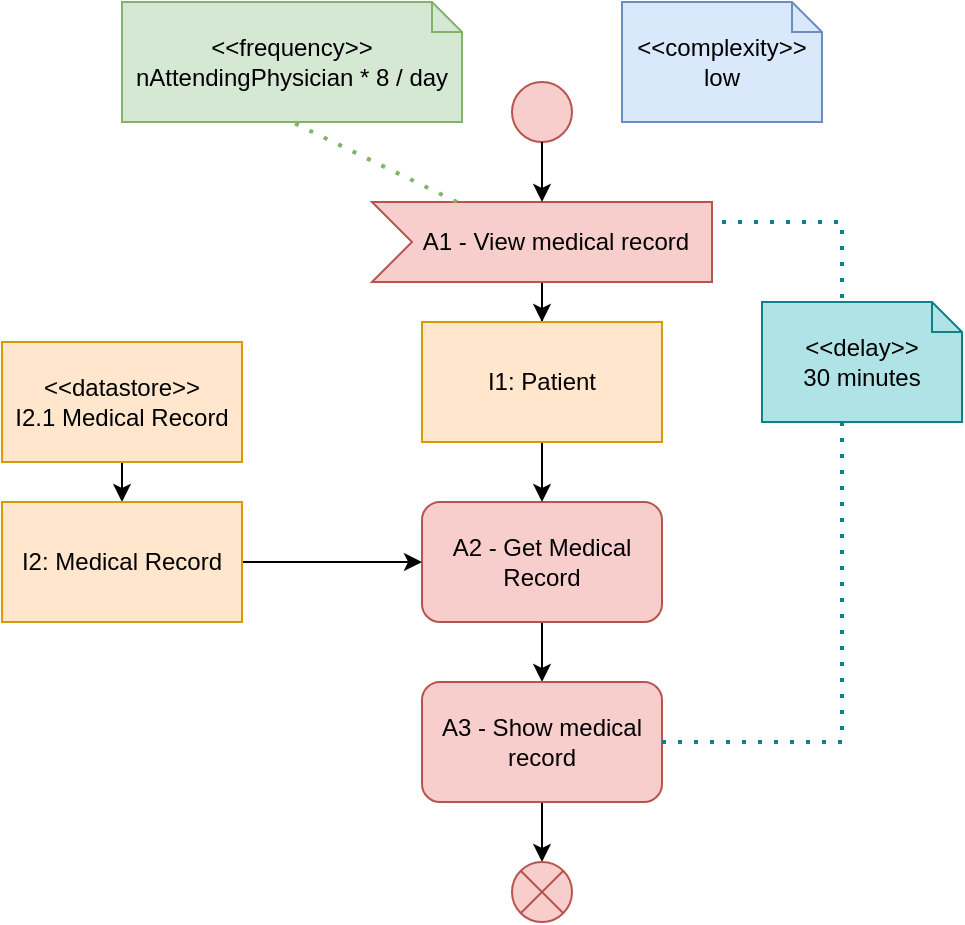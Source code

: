 <mxfile version="28.1.2">
  <diagram name="Pagina-1" id="CljGI2WKdtYJfpk_Dj_d">
    <mxGraphModel dx="1034" dy="578" grid="1" gridSize="10" guides="1" tooltips="1" connect="1" arrows="1" fold="1" page="1" pageScale="1" pageWidth="827" pageHeight="1169" math="0" shadow="0">
      <root>
        <mxCell id="0" />
        <mxCell id="1" parent="0" />
        <mxCell id="712-rccry6tI6LEzaX5f-1" style="edgeStyle=orthogonalEdgeStyle;rounded=0;orthogonalLoop=1;jettySize=auto;html=1;" edge="1" parent="1" source="QycouhiWzr5LMVy6jgrO-45" target="QycouhiWzr5LMVy6jgrO-60">
          <mxGeometry relative="1" as="geometry" />
        </mxCell>
        <mxCell id="QycouhiWzr5LMVy6jgrO-45" value="A1 - View medical record" style="html=1;shape=mxgraph.infographic.ribbonSimple;notch1=20;notch2=0;align=center;verticalAlign=middle;fontSize=12;fontStyle=0;fillColor=#f8cecc;flipH=0;spacingRight=0;spacingLeft=14;whiteSpace=wrap;strokeColor=#b85450;" parent="1" vertex="1">
          <mxGeometry x="335" y="170" width="170" height="40" as="geometry" />
        </mxCell>
        <mxCell id="QycouhiWzr5LMVy6jgrO-46" value="&amp;lt;&amp;lt;complexity&amp;gt;&amp;gt;&lt;div&gt;low&lt;/div&gt;" style="shape=note;size=15;whiteSpace=wrap;html=1;verticalAlign=middle;fillColor=#dae8fc;strokeColor=#6c8ebf;" parent="1" vertex="1">
          <mxGeometry x="460" y="70" width="100" height="60" as="geometry" />
        </mxCell>
        <mxCell id="QycouhiWzr5LMVy6jgrO-47" value="&amp;lt;&amp;lt;frequency&amp;gt;&amp;gt;&lt;div&gt;&lt;div&gt;nAttendingPhysician * 8 / day&lt;/div&gt;&lt;/div&gt;" style="shape=note;size=15;whiteSpace=wrap;html=1;verticalAlign=middle;fillColor=#d5e8d4;strokeColor=#82b366;" parent="1" vertex="1">
          <mxGeometry x="210" y="70" width="170" height="60" as="geometry" />
        </mxCell>
        <mxCell id="QycouhiWzr5LMVy6jgrO-48" style="edgeStyle=orthogonalEdgeStyle;rounded=0;orthogonalLoop=1;jettySize=auto;html=1;exitX=0.5;exitY=1;exitDx=0;exitDy=0;entryX=0.5;entryY=0;entryDx=0;entryDy=0;" parent="1" source="QycouhiWzr5LMVy6jgrO-49" target="QycouhiWzr5LMVy6jgrO-51" edge="1">
          <mxGeometry relative="1" as="geometry" />
        </mxCell>
        <mxCell id="QycouhiWzr5LMVy6jgrO-49" value="A2 - Get Medical Record" style="rounded=1;whiteSpace=wrap;html=1;fillColor=#f8cecc;strokeColor=#b85450;" parent="1" vertex="1">
          <mxGeometry x="360" y="320" width="120" height="60" as="geometry" />
        </mxCell>
        <mxCell id="QycouhiWzr5LMVy6jgrO-50" value="" style="edgeStyle=orthogonalEdgeStyle;rounded=0;orthogonalLoop=1;jettySize=auto;html=1;" parent="1" source="QycouhiWzr5LMVy6jgrO-51" target="QycouhiWzr5LMVy6jgrO-57" edge="1">
          <mxGeometry relative="1" as="geometry" />
        </mxCell>
        <mxCell id="QycouhiWzr5LMVy6jgrO-51" value="A3 - Show medical record" style="rounded=1;whiteSpace=wrap;html=1;fillColor=#f8cecc;strokeColor=#b85450;" parent="1" vertex="1">
          <mxGeometry x="360" y="410" width="120" height="60" as="geometry" />
        </mxCell>
        <mxCell id="QycouhiWzr5LMVy6jgrO-52" style="edgeStyle=orthogonalEdgeStyle;rounded=0;orthogonalLoop=1;jettySize=auto;html=1;exitX=0.5;exitY=1;exitDx=0;exitDy=0;entryX=0.5;entryY=0;entryDx=0;entryDy=0;" parent="1" source="QycouhiWzr5LMVy6jgrO-53" target="QycouhiWzr5LMVy6jgrO-55" edge="1">
          <mxGeometry relative="1" as="geometry" />
        </mxCell>
        <mxCell id="QycouhiWzr5LMVy6jgrO-53" value="&amp;lt;&amp;lt;datastore&amp;gt;&amp;gt;&lt;div&gt;I2.1 Medical Record&lt;/div&gt;" style="rounded=0;whiteSpace=wrap;html=1;fillColor=#ffe6cc;strokeColor=#d79b00;" parent="1" vertex="1">
          <mxGeometry x="150" y="240" width="120" height="60" as="geometry" />
        </mxCell>
        <mxCell id="QycouhiWzr5LMVy6jgrO-54" style="edgeStyle=orthogonalEdgeStyle;rounded=0;orthogonalLoop=1;jettySize=auto;html=1;exitX=1;exitY=0.5;exitDx=0;exitDy=0;entryX=0;entryY=0.5;entryDx=0;entryDy=0;" parent="1" source="QycouhiWzr5LMVy6jgrO-55" target="QycouhiWzr5LMVy6jgrO-49" edge="1">
          <mxGeometry relative="1" as="geometry" />
        </mxCell>
        <mxCell id="QycouhiWzr5LMVy6jgrO-55" value="I2: Medical Record" style="rounded=0;whiteSpace=wrap;html=1;fillColor=#ffe6cc;strokeColor=#d79b00;" parent="1" vertex="1">
          <mxGeometry x="150" y="320" width="120" height="60" as="geometry" />
        </mxCell>
        <mxCell id="QycouhiWzr5LMVy6jgrO-56" value="" style="ellipse;fillColor=#f8cecc;html=1;strokeColor=#b85450;" parent="1" vertex="1">
          <mxGeometry x="405" y="110" width="30" height="30" as="geometry" />
        </mxCell>
        <mxCell id="QycouhiWzr5LMVy6jgrO-57" value="" style="shape=sumEllipse;perimeter=ellipsePerimeter;html=1;backgroundOutline=1;fillColor=#f8cecc;strokeColor=#b85450;" parent="1" vertex="1">
          <mxGeometry x="405" y="500" width="30" height="30" as="geometry" />
        </mxCell>
        <mxCell id="QycouhiWzr5LMVy6jgrO-58" style="edgeStyle=orthogonalEdgeStyle;rounded=0;orthogonalLoop=1;jettySize=auto;html=1;exitX=0.5;exitY=1;exitDx=0;exitDy=0;entryX=0;entryY=0;entryDx=85;entryDy=0;entryPerimeter=0;" parent="1" source="QycouhiWzr5LMVy6jgrO-56" target="QycouhiWzr5LMVy6jgrO-45" edge="1">
          <mxGeometry relative="1" as="geometry" />
        </mxCell>
        <mxCell id="kDeb77lIAWfpegolST6f-1" value="" style="endArrow=none;dashed=1;html=1;dashPattern=1 3;strokeWidth=2;rounded=0;entryX=0.5;entryY=1;entryDx=0;entryDy=0;entryPerimeter=0;exitX=0;exitY=0;exitDx=42.5;exitDy=0;exitPerimeter=0;fillColor=#d5e8d4;strokeColor=#82b366;" parent="1" source="QycouhiWzr5LMVy6jgrO-45" target="QycouhiWzr5LMVy6jgrO-47" edge="1">
          <mxGeometry width="50" height="50" relative="1" as="geometry">
            <mxPoint x="300" y="210" as="sourcePoint" />
            <mxPoint x="350" y="160" as="targetPoint" />
          </mxGeometry>
        </mxCell>
        <mxCell id="kDeb77lIAWfpegolST6f-3" value="" style="endArrow=none;dashed=1;html=1;dashPattern=1 3;strokeWidth=2;rounded=0;fillColor=#b0e3e6;strokeColor=#0e8088;exitX=1;exitY=0.5;exitDx=0;exitDy=0;" parent="1" source="QycouhiWzr5LMVy6jgrO-51" edge="1">
          <mxGeometry width="50" height="50" relative="1" as="geometry">
            <mxPoint x="740" y="190" as="sourcePoint" />
            <mxPoint x="510" y="180" as="targetPoint" />
            <Array as="points">
              <mxPoint x="570" y="440" />
              <mxPoint x="570" y="180" />
            </Array>
          </mxGeometry>
        </mxCell>
        <mxCell id="kDeb77lIAWfpegolST6f-2" value="&amp;lt;&amp;lt;delay&amp;gt;&amp;gt;&lt;div&gt;30 minutes&lt;/div&gt;" style="shape=note;size=15;whiteSpace=wrap;html=1;verticalAlign=middle;fillColor=#b0e3e6;strokeColor=#0e8088;" parent="1" vertex="1">
          <mxGeometry x="530" y="220" width="100" height="60" as="geometry" />
        </mxCell>
        <mxCell id="712-rccry6tI6LEzaX5f-2" style="edgeStyle=orthogonalEdgeStyle;rounded=0;orthogonalLoop=1;jettySize=auto;html=1;entryX=0.5;entryY=0;entryDx=0;entryDy=0;" edge="1" parent="1" source="QycouhiWzr5LMVy6jgrO-60" target="QycouhiWzr5LMVy6jgrO-49">
          <mxGeometry relative="1" as="geometry" />
        </mxCell>
        <mxCell id="QycouhiWzr5LMVy6jgrO-60" value="I1: Patient" style="rounded=0;whiteSpace=wrap;html=1;fillColor=#ffe6cc;strokeColor=#d79b00;" parent="1" vertex="1">
          <mxGeometry x="360" y="230" width="120" height="60" as="geometry" />
        </mxCell>
      </root>
    </mxGraphModel>
  </diagram>
</mxfile>
